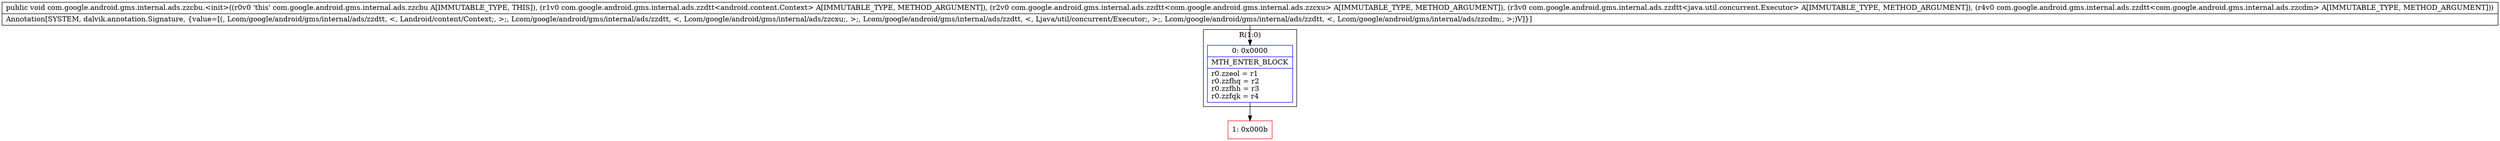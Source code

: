 digraph "CFG forcom.google.android.gms.internal.ads.zzcbu.\<init\>(Lcom\/google\/android\/gms\/internal\/ads\/zzdtt;Lcom\/google\/android\/gms\/internal\/ads\/zzdtt;Lcom\/google\/android\/gms\/internal\/ads\/zzdtt;Lcom\/google\/android\/gms\/internal\/ads\/zzdtt;)V" {
subgraph cluster_Region_773909441 {
label = "R(1:0)";
node [shape=record,color=blue];
Node_0 [shape=record,label="{0\:\ 0x0000|MTH_ENTER_BLOCK\l|r0.zzeol = r1\lr0.zzfhq = r2\lr0.zzfhh = r3\lr0.zzfqk = r4\l}"];
}
Node_1 [shape=record,color=red,label="{1\:\ 0x000b}"];
MethodNode[shape=record,label="{public void com.google.android.gms.internal.ads.zzcbu.\<init\>((r0v0 'this' com.google.android.gms.internal.ads.zzcbu A[IMMUTABLE_TYPE, THIS]), (r1v0 com.google.android.gms.internal.ads.zzdtt\<android.content.Context\> A[IMMUTABLE_TYPE, METHOD_ARGUMENT]), (r2v0 com.google.android.gms.internal.ads.zzdtt\<com.google.android.gms.internal.ads.zzcxu\> A[IMMUTABLE_TYPE, METHOD_ARGUMENT]), (r3v0 com.google.android.gms.internal.ads.zzdtt\<java.util.concurrent.Executor\> A[IMMUTABLE_TYPE, METHOD_ARGUMENT]), (r4v0 com.google.android.gms.internal.ads.zzdtt\<com.google.android.gms.internal.ads.zzcdm\> A[IMMUTABLE_TYPE, METHOD_ARGUMENT]))  | Annotation[SYSTEM, dalvik.annotation.Signature, \{value=[(, Lcom\/google\/android\/gms\/internal\/ads\/zzdtt, \<, Landroid\/content\/Context;, \>;, Lcom\/google\/android\/gms\/internal\/ads\/zzdtt, \<, Lcom\/google\/android\/gms\/internal\/ads\/zzcxu;, \>;, Lcom\/google\/android\/gms\/internal\/ads\/zzdtt, \<, Ljava\/util\/concurrent\/Executor;, \>;, Lcom\/google\/android\/gms\/internal\/ads\/zzdtt, \<, Lcom\/google\/android\/gms\/internal\/ads\/zzcdm;, \>;)V]\}]\l}"];
MethodNode -> Node_0;
Node_0 -> Node_1;
}

